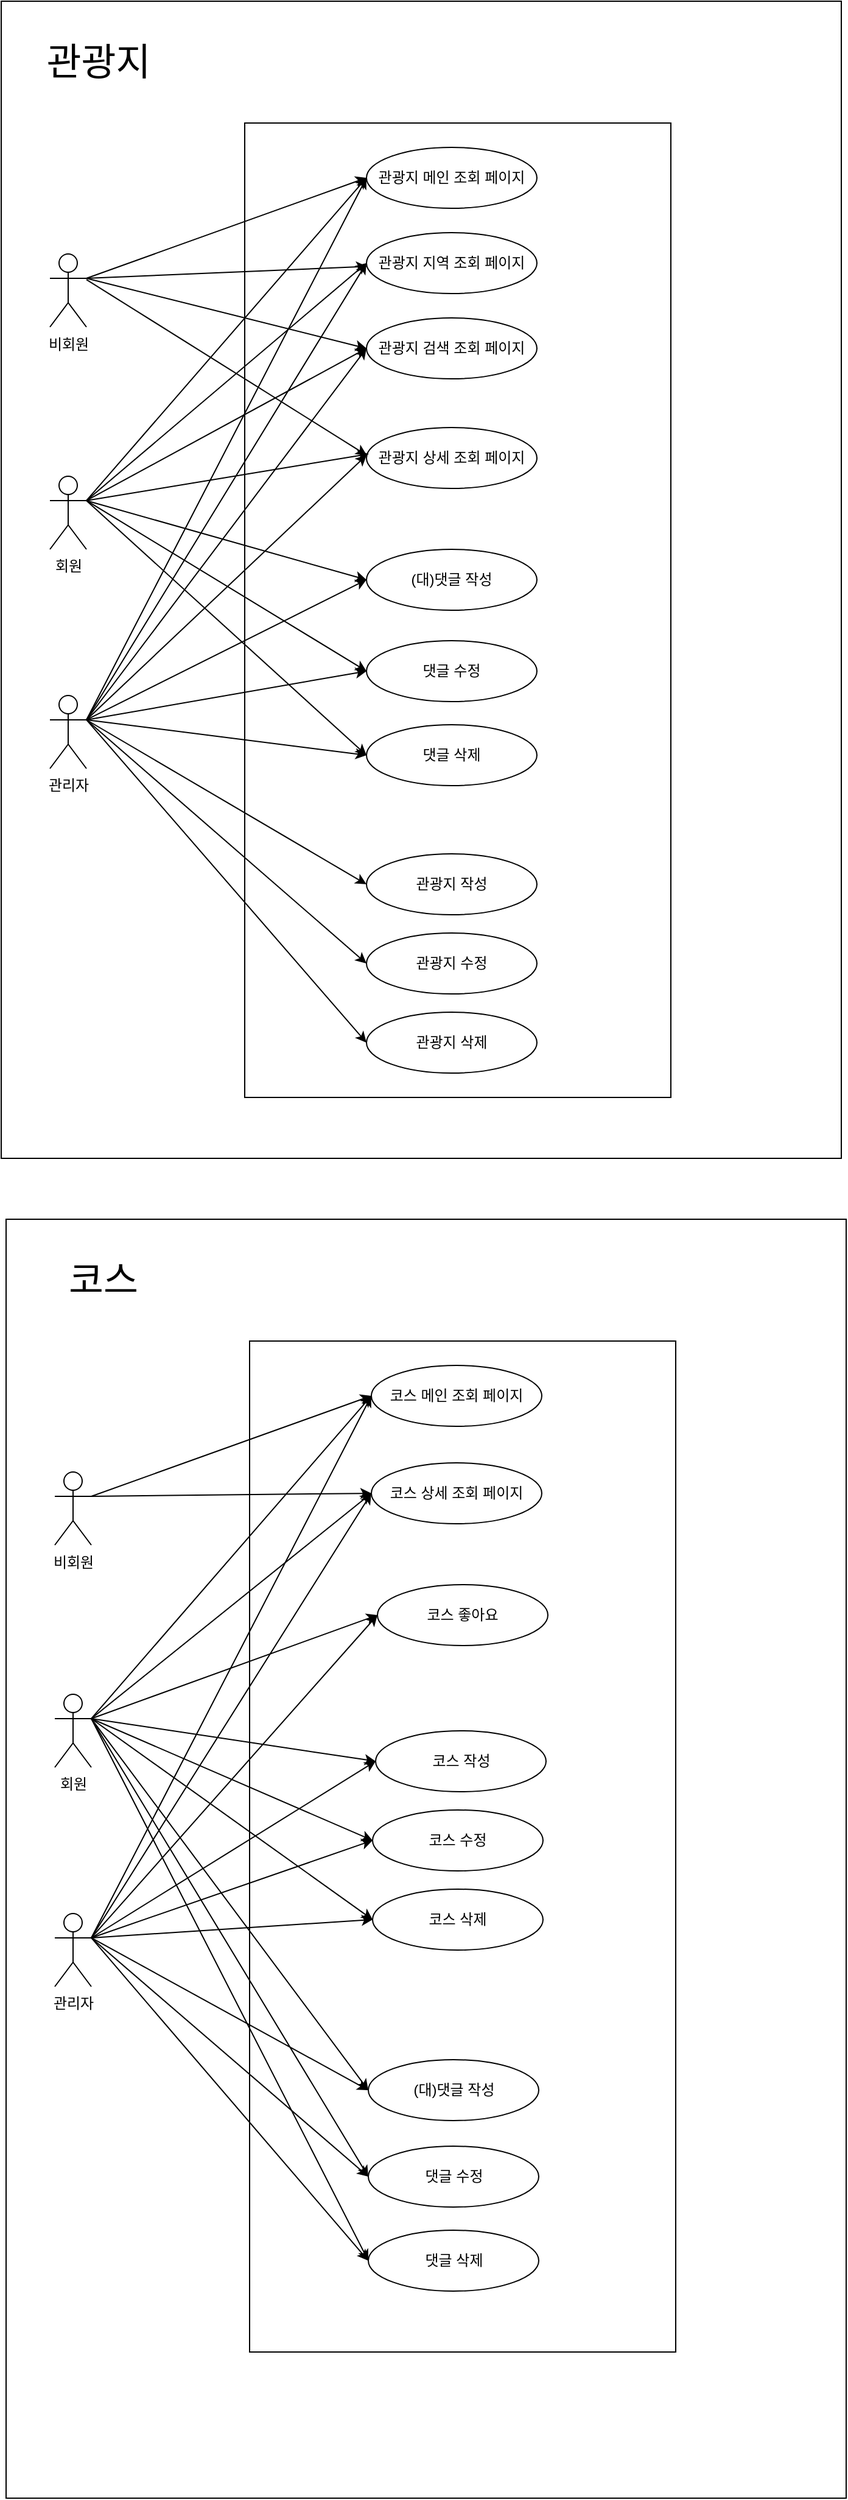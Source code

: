 <mxfile version="15.8.6" type="device"><diagram id="hNecA66DYr5GisGeDbDE" name="Page-1"><mxGraphModel dx="4228" dy="2471" grid="1" gridSize="10" guides="1" tooltips="1" connect="1" arrows="1" fold="1" page="1" pageScale="1" pageWidth="827" pageHeight="1169" math="0" shadow="0"><root><mxCell id="0"/><mxCell id="1" parent="0"/><mxCell id="R7BU8g2y3B0wDPx4ieim-75" value="" style="rounded=0;whiteSpace=wrap;html=1;align=left;" parent="1" vertex="1"><mxGeometry x="-1590" y="-1050" width="690" height="950" as="geometry"/></mxCell><mxCell id="R7BU8g2y3B0wDPx4ieim-21" value="비회원" style="shape=umlActor;verticalLabelPosition=bottom;verticalAlign=top;html=1;outlineConnect=0;" parent="1" vertex="1"><mxGeometry x="-1550" y="-842.5" width="30" height="60" as="geometry"/></mxCell><mxCell id="R7BU8g2y3B0wDPx4ieim-22" value="회원" style="shape=umlActor;verticalLabelPosition=bottom;verticalAlign=top;html=1;outlineConnect=0;" parent="1" vertex="1"><mxGeometry x="-1550" y="-660" width="30" height="60" as="geometry"/></mxCell><mxCell id="R7BU8g2y3B0wDPx4ieim-23" value="" style="rounded=0;whiteSpace=wrap;html=1;" parent="1" vertex="1"><mxGeometry x="-1390" y="-950" width="350" height="800" as="geometry"/></mxCell><mxCell id="R7BU8g2y3B0wDPx4ieim-27" value="관광지 메인 조회 페이지" style="ellipse;whiteSpace=wrap;html=1;" parent="1" vertex="1"><mxGeometry x="-1290" y="-930" width="140" height="50" as="geometry"/></mxCell><mxCell id="R7BU8g2y3B0wDPx4ieim-41" value="관리자" style="shape=umlActor;verticalLabelPosition=bottom;verticalAlign=top;html=1;outlineConnect=0;" parent="1" vertex="1"><mxGeometry x="-1550" y="-480" width="30" height="60" as="geometry"/></mxCell><mxCell id="R7BU8g2y3B0wDPx4ieim-42" value="관광지 지역 조회 페이지" style="ellipse;whiteSpace=wrap;html=1;" parent="1" vertex="1"><mxGeometry x="-1290" y="-860" width="140" height="50" as="geometry"/></mxCell><mxCell id="R7BU8g2y3B0wDPx4ieim-43" value="관광지 검색 조회 페이지" style="ellipse;whiteSpace=wrap;html=1;" parent="1" vertex="1"><mxGeometry x="-1290" y="-790" width="140" height="50" as="geometry"/></mxCell><mxCell id="R7BU8g2y3B0wDPx4ieim-46" value="" style="endArrow=classic;html=1;rounded=0;entryX=0;entryY=0.5;entryDx=0;entryDy=0;exitX=1;exitY=0.333;exitDx=0;exitDy=0;exitPerimeter=0;" parent="1" source="R7BU8g2y3B0wDPx4ieim-21" target="R7BU8g2y3B0wDPx4ieim-27" edge="1"><mxGeometry width="50" height="50" relative="1" as="geometry"><mxPoint x="-1520" y="-830" as="sourcePoint"/><mxPoint x="-1180" y="-680" as="targetPoint"/></mxGeometry></mxCell><mxCell id="R7BU8g2y3B0wDPx4ieim-47" value="" style="endArrow=classic;html=1;rounded=0;exitX=1;exitY=0.333;exitDx=0;exitDy=0;exitPerimeter=0;entryX=0;entryY=0.5;entryDx=0;entryDy=0;" parent="1" source="R7BU8g2y3B0wDPx4ieim-22" target="R7BU8g2y3B0wDPx4ieim-27" edge="1"><mxGeometry width="50" height="50" relative="1" as="geometry"><mxPoint x="-1510" y="-643.163" as="sourcePoint"/><mxPoint x="-1300" y="-900" as="targetPoint"/></mxGeometry></mxCell><mxCell id="R7BU8g2y3B0wDPx4ieim-49" value="" style="endArrow=classic;html=1;rounded=0;exitX=1;exitY=0.333;exitDx=0;exitDy=0;exitPerimeter=0;entryX=0;entryY=0.5;entryDx=0;entryDy=0;" parent="1" source="R7BU8g2y3B0wDPx4ieim-41" target="R7BU8g2y3B0wDPx4ieim-27" edge="1"><mxGeometry width="50" height="50" relative="1" as="geometry"><mxPoint x="-1510" y="-630" as="sourcePoint"/><mxPoint x="-1280" y="-895" as="targetPoint"/></mxGeometry></mxCell><mxCell id="R7BU8g2y3B0wDPx4ieim-50" value="" style="endArrow=classic;html=1;rounded=0;exitX=1;exitY=0.333;exitDx=0;exitDy=0;exitPerimeter=0;" parent="1" source="R7BU8g2y3B0wDPx4ieim-21" target="R7BU8g2y3B0wDPx4ieim-42" edge="1"><mxGeometry width="50" height="50" relative="1" as="geometry"><mxPoint x="-1510" y="-812.5" as="sourcePoint"/><mxPoint x="-1280" y="-895" as="targetPoint"/></mxGeometry></mxCell><mxCell id="R7BU8g2y3B0wDPx4ieim-51" value="" style="endArrow=classic;html=1;rounded=0;exitX=1;exitY=0.333;exitDx=0;exitDy=0;exitPerimeter=0;entryX=0;entryY=0.5;entryDx=0;entryDy=0;" parent="1" source="R7BU8g2y3B0wDPx4ieim-22" target="R7BU8g2y3B0wDPx4ieim-42" edge="1"><mxGeometry width="50" height="50" relative="1" as="geometry"><mxPoint x="-1510" y="-812.5" as="sourcePoint"/><mxPoint x="-1279.988" y="-814.533" as="targetPoint"/></mxGeometry></mxCell><mxCell id="R7BU8g2y3B0wDPx4ieim-52" value="" style="endArrow=classic;html=1;rounded=0;exitX=1;exitY=0.333;exitDx=0;exitDy=0;exitPerimeter=0;entryX=0;entryY=0.5;entryDx=0;entryDy=0;" parent="1" source="R7BU8g2y3B0wDPx4ieim-41" target="R7BU8g2y3B0wDPx4ieim-42" edge="1"><mxGeometry width="50" height="50" relative="1" as="geometry"><mxPoint x="-1510" y="-630" as="sourcePoint"/><mxPoint x="-1269.988" y="-804.533" as="targetPoint"/></mxGeometry></mxCell><mxCell id="R7BU8g2y3B0wDPx4ieim-54" value="" style="endArrow=classic;html=1;rounded=0;entryX=0;entryY=0.5;entryDx=0;entryDy=0;exitX=1;exitY=0.333;exitDx=0;exitDy=0;exitPerimeter=0;" parent="1" source="R7BU8g2y3B0wDPx4ieim-21" target="R7BU8g2y3B0wDPx4ieim-43" edge="1"><mxGeometry width="50" height="50" relative="1" as="geometry"><mxPoint x="-1510" y="-820" as="sourcePoint"/><mxPoint x="-1279.988" y="-814.533" as="targetPoint"/><Array as="points"/></mxGeometry></mxCell><mxCell id="R7BU8g2y3B0wDPx4ieim-55" value="" style="endArrow=classic;html=1;rounded=0;entryX=0;entryY=0.5;entryDx=0;entryDy=0;exitX=1;exitY=0.333;exitDx=0;exitDy=0;exitPerimeter=0;" parent="1" source="R7BU8g2y3B0wDPx4ieim-22" target="R7BU8g2y3B0wDPx4ieim-43" edge="1"><mxGeometry width="50" height="50" relative="1" as="geometry"><mxPoint x="-1500" y="-810" as="sourcePoint"/><mxPoint x="-1280" y="-735" as="targetPoint"/></mxGeometry></mxCell><mxCell id="R7BU8g2y3B0wDPx4ieim-56" value="" style="endArrow=classic;html=1;rounded=0;entryX=0;entryY=0.5;entryDx=0;entryDy=0;" parent="1" target="R7BU8g2y3B0wDPx4ieim-43" edge="1"><mxGeometry width="50" height="50" relative="1" as="geometry"><mxPoint x="-1520" y="-460" as="sourcePoint"/><mxPoint x="-1280" y="-815" as="targetPoint"/></mxGeometry></mxCell><mxCell id="R7BU8g2y3B0wDPx4ieim-57" value="관광지 작성" style="ellipse;whiteSpace=wrap;html=1;" parent="1" vertex="1"><mxGeometry x="-1290" y="-350" width="140" height="50" as="geometry"/></mxCell><mxCell id="R7BU8g2y3B0wDPx4ieim-58" value="(대)댓글 작성" style="ellipse;whiteSpace=wrap;html=1;" parent="1" vertex="1"><mxGeometry x="-1290" y="-600" width="140" height="50" as="geometry"/></mxCell><mxCell id="R7BU8g2y3B0wDPx4ieim-59" value="" style="endArrow=classic;html=1;rounded=0;exitX=1;exitY=0.333;exitDx=0;exitDy=0;exitPerimeter=0;entryX=0;entryY=0.5;entryDx=0;entryDy=0;" parent="1" source="R7BU8g2y3B0wDPx4ieim-22" target="R7BU8g2y3B0wDPx4ieim-58" edge="1"><mxGeometry width="50" height="50" relative="1" as="geometry"><mxPoint x="-1510" y="-640" as="sourcePoint"/><mxPoint x="-1280" y="-735" as="targetPoint"/></mxGeometry></mxCell><mxCell id="R7BU8g2y3B0wDPx4ieim-60" value="댓글 수정" style="ellipse;whiteSpace=wrap;html=1;" parent="1" vertex="1"><mxGeometry x="-1290" y="-525" width="140" height="50" as="geometry"/></mxCell><mxCell id="R7BU8g2y3B0wDPx4ieim-61" value="" style="endArrow=classic;html=1;rounded=0;entryX=0;entryY=0.5;entryDx=0;entryDy=0;exitX=1;exitY=0.333;exitDx=0;exitDy=0;exitPerimeter=0;" parent="1" source="R7BU8g2y3B0wDPx4ieim-41" target="R7BU8g2y3B0wDPx4ieim-58" edge="1"><mxGeometry width="50" height="50" relative="1" as="geometry"><mxPoint x="-1510" y="-450" as="sourcePoint"/><mxPoint x="-1280" y="-735" as="targetPoint"/></mxGeometry></mxCell><mxCell id="R7BU8g2y3B0wDPx4ieim-62" value="" style="endArrow=classic;html=1;rounded=0;entryX=0;entryY=0.5;entryDx=0;entryDy=0;" parent="1" target="R7BU8g2y3B0wDPx4ieim-60" edge="1"><mxGeometry width="50" height="50" relative="1" as="geometry"><mxPoint x="-1520" y="-460" as="sourcePoint"/><mxPoint x="-1280" y="-645" as="targetPoint"/></mxGeometry></mxCell><mxCell id="R7BU8g2y3B0wDPx4ieim-63" value="" style="endArrow=classic;html=1;rounded=0;exitX=1;exitY=0.333;exitDx=0;exitDy=0;exitPerimeter=0;entryX=0;entryY=0.5;entryDx=0;entryDy=0;" parent="1" source="R7BU8g2y3B0wDPx4ieim-22" target="R7BU8g2y3B0wDPx4ieim-60" edge="1"><mxGeometry width="50" height="50" relative="1" as="geometry"><mxPoint x="-1500" y="-630" as="sourcePoint"/><mxPoint x="-1290" y="-584" as="targetPoint"/></mxGeometry></mxCell><mxCell id="R7BU8g2y3B0wDPx4ieim-64" value="댓글 삭제" style="ellipse;whiteSpace=wrap;html=1;" parent="1" vertex="1"><mxGeometry x="-1290" y="-456" width="140" height="50" as="geometry"/></mxCell><mxCell id="R7BU8g2y3B0wDPx4ieim-65" value="" style="endArrow=classic;html=1;rounded=0;entryX=0;entryY=0.5;entryDx=0;entryDy=0;exitX=1;exitY=0.333;exitDx=0;exitDy=0;exitPerimeter=0;" parent="1" source="R7BU8g2y3B0wDPx4ieim-41" target="R7BU8g2y3B0wDPx4ieim-64" edge="1"><mxGeometry width="50" height="50" relative="1" as="geometry"><mxPoint x="-1510" y="-460" as="sourcePoint"/><mxPoint x="-1280" y="-574" as="targetPoint"/></mxGeometry></mxCell><mxCell id="R7BU8g2y3B0wDPx4ieim-66" value="" style="endArrow=classic;html=1;rounded=0;exitX=1;exitY=0.333;exitDx=0;exitDy=0;exitPerimeter=0;entryX=0;entryY=0.5;entryDx=0;entryDy=0;" parent="1" source="R7BU8g2y3B0wDPx4ieim-22" target="R7BU8g2y3B0wDPx4ieim-64" edge="1"><mxGeometry width="50" height="50" relative="1" as="geometry"><mxPoint x="-1510" y="-630" as="sourcePoint"/><mxPoint x="-1280" y="-570" as="targetPoint"/></mxGeometry></mxCell><mxCell id="R7BU8g2y3B0wDPx4ieim-67" value="관광지 수정" style="ellipse;whiteSpace=wrap;html=1;" parent="1" vertex="1"><mxGeometry x="-1290" y="-285" width="140" height="50" as="geometry"/></mxCell><mxCell id="R7BU8g2y3B0wDPx4ieim-68" value="관광지 삭제" style="ellipse;whiteSpace=wrap;html=1;" parent="1" vertex="1"><mxGeometry x="-1290" y="-220" width="140" height="50" as="geometry"/></mxCell><mxCell id="R7BU8g2y3B0wDPx4ieim-70" value="" style="endArrow=classic;html=1;rounded=0;entryX=0;entryY=0.5;entryDx=0;entryDy=0;" parent="1" target="R7BU8g2y3B0wDPx4ieim-57" edge="1"><mxGeometry width="50" height="50" relative="1" as="geometry"><mxPoint x="-1520" y="-460" as="sourcePoint"/><mxPoint x="-1280.0" y="-505" as="targetPoint"/></mxGeometry></mxCell><mxCell id="R7BU8g2y3B0wDPx4ieim-71" value="" style="endArrow=classic;html=1;rounded=0;entryX=0;entryY=0.5;entryDx=0;entryDy=0;" parent="1" target="R7BU8g2y3B0wDPx4ieim-67" edge="1"><mxGeometry width="50" height="50" relative="1" as="geometry"><mxPoint x="-1520" y="-460" as="sourcePoint"/><mxPoint x="-1280.0" y="-415" as="targetPoint"/></mxGeometry></mxCell><mxCell id="R7BU8g2y3B0wDPx4ieim-72" value="" style="endArrow=classic;html=1;rounded=0;entryX=0;entryY=0.5;entryDx=0;entryDy=0;exitX=1;exitY=0.333;exitDx=0;exitDy=0;exitPerimeter=0;" parent="1" source="R7BU8g2y3B0wDPx4ieim-41" target="R7BU8g2y3B0wDPx4ieim-68" edge="1"><mxGeometry width="50" height="50" relative="1" as="geometry"><mxPoint x="-1510" y="-450" as="sourcePoint"/><mxPoint x="-1275.0" y="-350" as="targetPoint"/></mxGeometry></mxCell><mxCell id="R7BU8g2y3B0wDPx4ieim-77" value="&lt;font style=&quot;font-size: 31px&quot;&gt;관광지&lt;/font&gt;" style="text;html=1;strokeColor=none;fillColor=none;align=center;verticalAlign=middle;whiteSpace=wrap;rounded=0;" parent="1" vertex="1"><mxGeometry x="-1570" y="-1030" width="120" height="60" as="geometry"/></mxCell><mxCell id="R7BU8g2y3B0wDPx4ieim-78" value="" style="rounded=0;whiteSpace=wrap;html=1;align=left;" parent="1" vertex="1"><mxGeometry x="-1586" y="-50" width="690" height="1050" as="geometry"/></mxCell><mxCell id="R7BU8g2y3B0wDPx4ieim-79" value="비회원" style="shape=umlActor;verticalLabelPosition=bottom;verticalAlign=top;html=1;outlineConnect=0;" parent="1" vertex="1"><mxGeometry x="-1546" y="157.5" width="30" height="60" as="geometry"/></mxCell><mxCell id="R7BU8g2y3B0wDPx4ieim-80" value="회원" style="shape=umlActor;verticalLabelPosition=bottom;verticalAlign=top;html=1;outlineConnect=0;" parent="1" vertex="1"><mxGeometry x="-1546" y="340" width="30" height="60" as="geometry"/></mxCell><mxCell id="R7BU8g2y3B0wDPx4ieim-81" value="" style="rounded=0;whiteSpace=wrap;html=1;" parent="1" vertex="1"><mxGeometry x="-1386" y="50" width="350" height="830" as="geometry"/></mxCell><mxCell id="R7BU8g2y3B0wDPx4ieim-82" value="코스 메인 조회 페이지" style="ellipse;whiteSpace=wrap;html=1;" parent="1" vertex="1"><mxGeometry x="-1286" y="70" width="140" height="50" as="geometry"/></mxCell><mxCell id="R7BU8g2y3B0wDPx4ieim-83" value="관리자" style="shape=umlActor;verticalLabelPosition=bottom;verticalAlign=top;html=1;outlineConnect=0;" parent="1" vertex="1"><mxGeometry x="-1546" y="520" width="30" height="60" as="geometry"/></mxCell><mxCell id="R7BU8g2y3B0wDPx4ieim-86" value="" style="endArrow=classic;html=1;rounded=0;entryX=0;entryY=0.5;entryDx=0;entryDy=0;exitX=1;exitY=0.333;exitDx=0;exitDy=0;exitPerimeter=0;" parent="1" source="R7BU8g2y3B0wDPx4ieim-79" target="R7BU8g2y3B0wDPx4ieim-82" edge="1"><mxGeometry width="50" height="50" relative="1" as="geometry"><mxPoint x="-1516" y="170" as="sourcePoint"/><mxPoint x="-1176" y="320" as="targetPoint"/></mxGeometry></mxCell><mxCell id="R7BU8g2y3B0wDPx4ieim-87" value="" style="endArrow=classic;html=1;rounded=0;exitX=1;exitY=0.333;exitDx=0;exitDy=0;exitPerimeter=0;entryX=0;entryY=0.5;entryDx=0;entryDy=0;" parent="1" source="R7BU8g2y3B0wDPx4ieim-80" target="R7BU8g2y3B0wDPx4ieim-82" edge="1"><mxGeometry width="50" height="50" relative="1" as="geometry"><mxPoint x="-1506" y="356.837" as="sourcePoint"/><mxPoint x="-1296" y="100" as="targetPoint"/></mxGeometry></mxCell><mxCell id="R7BU8g2y3B0wDPx4ieim-88" value="" style="endArrow=classic;html=1;rounded=0;exitX=1;exitY=0.333;exitDx=0;exitDy=0;exitPerimeter=0;entryX=0;entryY=0.5;entryDx=0;entryDy=0;" parent="1" source="R7BU8g2y3B0wDPx4ieim-83" target="R7BU8g2y3B0wDPx4ieim-82" edge="1"><mxGeometry width="50" height="50" relative="1" as="geometry"><mxPoint x="-1506" y="370" as="sourcePoint"/><mxPoint x="-1276" y="105" as="targetPoint"/></mxGeometry></mxCell><mxCell id="R7BU8g2y3B0wDPx4ieim-95" value="코스 작성" style="ellipse;whiteSpace=wrap;html=1;" parent="1" vertex="1"><mxGeometry x="-1282.5" y="370" width="140" height="50" as="geometry"/></mxCell><mxCell id="R7BU8g2y3B0wDPx4ieim-96" value="(대)댓글 작성" style="ellipse;whiteSpace=wrap;html=1;" parent="1" vertex="1"><mxGeometry x="-1288.5" y="640" width="140" height="50" as="geometry"/></mxCell><mxCell id="R7BU8g2y3B0wDPx4ieim-97" value="" style="endArrow=classic;html=1;rounded=0;exitX=1;exitY=0.333;exitDx=0;exitDy=0;exitPerimeter=0;entryX=0;entryY=0.5;entryDx=0;entryDy=0;" parent="1" source="R7BU8g2y3B0wDPx4ieim-80" target="R7BU8g2y3B0wDPx4ieim-96" edge="1"><mxGeometry width="50" height="50" relative="1" as="geometry"><mxPoint x="-1506" y="360" as="sourcePoint"/><mxPoint x="-1290" y="665" as="targetPoint"/></mxGeometry></mxCell><mxCell id="R7BU8g2y3B0wDPx4ieim-98" value="댓글 수정" style="ellipse;whiteSpace=wrap;html=1;" parent="1" vertex="1"><mxGeometry x="-1288.5" y="711" width="140" height="50" as="geometry"/></mxCell><mxCell id="R7BU8g2y3B0wDPx4ieim-99" value="" style="endArrow=classic;html=1;rounded=0;entryX=0;entryY=0.5;entryDx=0;entryDy=0;exitX=1;exitY=0.333;exitDx=0;exitDy=0;exitPerimeter=0;" parent="1" source="R7BU8g2y3B0wDPx4ieim-83" target="R7BU8g2y3B0wDPx4ieim-96" edge="1"><mxGeometry width="50" height="50" relative="1" as="geometry"><mxPoint x="-1506" y="550" as="sourcePoint"/><mxPoint x="-1276" y="265" as="targetPoint"/></mxGeometry></mxCell><mxCell id="R7BU8g2y3B0wDPx4ieim-100" value="" style="endArrow=classic;html=1;rounded=0;entryX=0;entryY=0.5;entryDx=0;entryDy=0;" parent="1" target="R7BU8g2y3B0wDPx4ieim-98" edge="1"><mxGeometry width="50" height="50" relative="1" as="geometry"><mxPoint x="-1516" y="540" as="sourcePoint"/><mxPoint x="-1276" y="355" as="targetPoint"/></mxGeometry></mxCell><mxCell id="R7BU8g2y3B0wDPx4ieim-101" value="" style="endArrow=classic;html=1;rounded=0;exitX=1;exitY=0.333;exitDx=0;exitDy=0;exitPerimeter=0;entryX=0;entryY=0.5;entryDx=0;entryDy=0;" parent="1" source="R7BU8g2y3B0wDPx4ieim-80" target="R7BU8g2y3B0wDPx4ieim-98" edge="1"><mxGeometry width="50" height="50" relative="1" as="geometry"><mxPoint x="-1496" y="370" as="sourcePoint"/><mxPoint x="-1286" y="420" as="targetPoint"/></mxGeometry></mxCell><mxCell id="R7BU8g2y3B0wDPx4ieim-102" value="댓글 삭제" style="ellipse;whiteSpace=wrap;html=1;" parent="1" vertex="1"><mxGeometry x="-1288.5" y="780" width="140" height="50" as="geometry"/></mxCell><mxCell id="R7BU8g2y3B0wDPx4ieim-103" value="" style="endArrow=classic;html=1;rounded=0;entryX=0;entryY=0.5;entryDx=0;entryDy=0;exitX=1;exitY=0.333;exitDx=0;exitDy=0;exitPerimeter=0;" parent="1" source="R7BU8g2y3B0wDPx4ieim-83" target="R7BU8g2y3B0wDPx4ieim-102" edge="1"><mxGeometry width="50" height="50" relative="1" as="geometry"><mxPoint x="-1506" y="540" as="sourcePoint"/><mxPoint x="-1276" y="426" as="targetPoint"/></mxGeometry></mxCell><mxCell id="R7BU8g2y3B0wDPx4ieim-104" value="" style="endArrow=classic;html=1;rounded=0;exitX=1;exitY=0.333;exitDx=0;exitDy=0;exitPerimeter=0;entryX=0;entryY=0.5;entryDx=0;entryDy=0;" parent="1" source="R7BU8g2y3B0wDPx4ieim-80" target="R7BU8g2y3B0wDPx4ieim-102" edge="1"><mxGeometry width="50" height="50" relative="1" as="geometry"><mxPoint x="-1506" y="370" as="sourcePoint"/><mxPoint x="-1276" y="430" as="targetPoint"/></mxGeometry></mxCell><mxCell id="R7BU8g2y3B0wDPx4ieim-105" value="코스 수정" style="ellipse;whiteSpace=wrap;html=1;" parent="1" vertex="1"><mxGeometry x="-1285" y="435" width="140" height="50" as="geometry"/></mxCell><mxCell id="R7BU8g2y3B0wDPx4ieim-106" value="코스 삭제" style="ellipse;whiteSpace=wrap;html=1;" parent="1" vertex="1"><mxGeometry x="-1285" y="500" width="140" height="50" as="geometry"/></mxCell><mxCell id="R7BU8g2y3B0wDPx4ieim-107" value="" style="endArrow=classic;html=1;rounded=0;entryX=0;entryY=0.5;entryDx=0;entryDy=0;" parent="1" target="R7BU8g2y3B0wDPx4ieim-95" edge="1"><mxGeometry width="50" height="50" relative="1" as="geometry"><mxPoint x="-1516" y="540" as="sourcePoint"/><mxPoint x="-1276.0" y="495" as="targetPoint"/></mxGeometry></mxCell><mxCell id="R7BU8g2y3B0wDPx4ieim-108" value="" style="endArrow=classic;html=1;rounded=0;entryX=0;entryY=0.5;entryDx=0;entryDy=0;" parent="1" target="R7BU8g2y3B0wDPx4ieim-105" edge="1"><mxGeometry width="50" height="50" relative="1" as="geometry"><mxPoint x="-1516" y="540" as="sourcePoint"/><mxPoint x="-1276.0" y="585" as="targetPoint"/></mxGeometry></mxCell><mxCell id="R7BU8g2y3B0wDPx4ieim-109" value="" style="endArrow=classic;html=1;rounded=0;entryX=0;entryY=0.5;entryDx=0;entryDy=0;exitX=1;exitY=0.333;exitDx=0;exitDy=0;exitPerimeter=0;" parent="1" source="R7BU8g2y3B0wDPx4ieim-83" target="R7BU8g2y3B0wDPx4ieim-106" edge="1"><mxGeometry width="50" height="50" relative="1" as="geometry"><mxPoint x="-1506" y="550" as="sourcePoint"/><mxPoint x="-1271.0" y="650" as="targetPoint"/></mxGeometry></mxCell><mxCell id="R7BU8g2y3B0wDPx4ieim-110" value="&lt;font style=&quot;font-size: 31px&quot;&gt;코스&lt;/font&gt;" style="text;html=1;strokeColor=none;fillColor=none;align=center;verticalAlign=middle;whiteSpace=wrap;rounded=0;" parent="1" vertex="1"><mxGeometry x="-1566" y="-30" width="120" height="60" as="geometry"/></mxCell><mxCell id="R7BU8g2y3B0wDPx4ieim-113" value="" style="endArrow=classic;html=1;rounded=0;entryX=0;entryY=0.5;entryDx=0;entryDy=0;exitX=1;exitY=0.333;exitDx=0;exitDy=0;exitPerimeter=0;" parent="1" source="R7BU8g2y3B0wDPx4ieim-80" target="R7BU8g2y3B0wDPx4ieim-95" edge="1"><mxGeometry width="50" height="50" relative="1" as="geometry"><mxPoint x="-1510" y="360" as="sourcePoint"/><mxPoint x="-1290" y="570" as="targetPoint"/></mxGeometry></mxCell><mxCell id="R7BU8g2y3B0wDPx4ieim-114" value="" style="endArrow=classic;html=1;rounded=0;exitX=1;exitY=0.333;exitDx=0;exitDy=0;exitPerimeter=0;entryX=0;entryY=0.5;entryDx=0;entryDy=0;" parent="1" source="R7BU8g2y3B0wDPx4ieim-80" target="R7BU8g2y3B0wDPx4ieim-105" edge="1"><mxGeometry width="50" height="50" relative="1" as="geometry"><mxPoint x="-1510" y="360" as="sourcePoint"/><mxPoint x="-1280" y="640" as="targetPoint"/></mxGeometry></mxCell><mxCell id="R7BU8g2y3B0wDPx4ieim-115" value="" style="endArrow=classic;html=1;rounded=0;entryX=0;entryY=0.5;entryDx=0;entryDy=0;exitX=1;exitY=0.333;exitDx=0;exitDy=0;exitPerimeter=0;" parent="1" source="R7BU8g2y3B0wDPx4ieim-80" target="R7BU8g2y3B0wDPx4ieim-106" edge="1"><mxGeometry width="50" height="50" relative="1" as="geometry"><mxPoint x="-1520" y="360" as="sourcePoint"/><mxPoint x="-1280" y="710" as="targetPoint"/></mxGeometry></mxCell><mxCell id="R7BU8g2y3B0wDPx4ieim-117" value="코스 좋아요" style="ellipse;whiteSpace=wrap;html=1;" parent="1" vertex="1"><mxGeometry x="-1281" y="250" width="140" height="50" as="geometry"/></mxCell><mxCell id="R7BU8g2y3B0wDPx4ieim-118" value="" style="endArrow=classic;html=1;rounded=0;exitX=1;exitY=0.333;exitDx=0;exitDy=0;exitPerimeter=0;entryX=0;entryY=0.5;entryDx=0;entryDy=0;" parent="1" source="R7BU8g2y3B0wDPx4ieim-80" target="R7BU8g2y3B0wDPx4ieim-117" edge="1"><mxGeometry width="50" height="50" relative="1" as="geometry"><mxPoint x="-1506" y="370" as="sourcePoint"/><mxPoint x="-1290" y="235" as="targetPoint"/></mxGeometry></mxCell><mxCell id="R7BU8g2y3B0wDPx4ieim-119" value="" style="endArrow=classic;html=1;rounded=0;exitX=1;exitY=0.333;exitDx=0;exitDy=0;exitPerimeter=0;entryX=0;entryY=0.5;entryDx=0;entryDy=0;" parent="1" source="R7BU8g2y3B0wDPx4ieim-83" target="R7BU8g2y3B0wDPx4ieim-117" edge="1"><mxGeometry width="50" height="50" relative="1" as="geometry"><mxPoint x="-1506" y="370" as="sourcePoint"/><mxPoint x="-1275.0" y="245" as="targetPoint"/></mxGeometry></mxCell><mxCell id="R7BU8g2y3B0wDPx4ieim-121" value="관광지 상세 조회 페이지" style="ellipse;whiteSpace=wrap;html=1;" parent="1" vertex="1"><mxGeometry x="-1290" y="-700" width="140" height="50" as="geometry"/></mxCell><mxCell id="R7BU8g2y3B0wDPx4ieim-126" value="" style="endArrow=classic;html=1;rounded=0;entryX=0.014;entryY=0.434;entryDx=0;entryDy=0;entryPerimeter=0;" parent="1" target="R7BU8g2y3B0wDPx4ieim-121" edge="1"><mxGeometry width="50" height="50" relative="1" as="geometry"><mxPoint x="-1520" y="-640" as="sourcePoint"/><mxPoint x="-1290" y="-675" as="targetPoint"/></mxGeometry></mxCell><mxCell id="R7BU8g2y3B0wDPx4ieim-127" value="" style="endArrow=classic;html=1;rounded=0;entryX=0.001;entryY=0.452;entryDx=0;entryDy=0;entryPerimeter=0;" parent="1" target="R7BU8g2y3B0wDPx4ieim-121" edge="1"><mxGeometry width="50" height="50" relative="1" as="geometry"><mxPoint x="-1520" y="-460" as="sourcePoint"/><mxPoint x="-1280" y="-565" as="targetPoint"/></mxGeometry></mxCell><mxCell id="R7BU8g2y3B0wDPx4ieim-128" value="" style="endArrow=classic;html=1;rounded=0;entryX=0.002;entryY=0.456;entryDx=0;entryDy=0;entryPerimeter=0;" parent="1" target="R7BU8g2y3B0wDPx4ieim-121" edge="1"><mxGeometry width="50" height="50" relative="1" as="geometry"><mxPoint x="-1520" y="-821.434" as="sourcePoint"/><mxPoint x="-1278.04" y="-668.3" as="targetPoint"/></mxGeometry></mxCell><mxCell id="R7BU8g2y3B0wDPx4ieim-129" value="코스 상세 조회 페이지" style="ellipse;whiteSpace=wrap;html=1;" parent="1" vertex="1"><mxGeometry x="-1286" y="150" width="140" height="50" as="geometry"/></mxCell><mxCell id="R7BU8g2y3B0wDPx4ieim-131" value="" style="endArrow=classic;html=1;rounded=0;exitX=1;exitY=0.333;exitDx=0;exitDy=0;exitPerimeter=0;entryX=0;entryY=0.5;entryDx=0;entryDy=0;" parent="1" source="R7BU8g2y3B0wDPx4ieim-79" target="R7BU8g2y3B0wDPx4ieim-129" edge="1"><mxGeometry width="50" height="50" relative="1" as="geometry"><mxPoint x="-1506" y="187.5" as="sourcePoint"/><mxPoint x="-1290" y="175" as="targetPoint"/></mxGeometry></mxCell><mxCell id="R7BU8g2y3B0wDPx4ieim-132" value="" style="endArrow=classic;html=1;rounded=0;exitX=1;exitY=0.333;exitDx=0;exitDy=0;exitPerimeter=0;entryX=0;entryY=0.5;entryDx=0;entryDy=0;" parent="1" source="R7BU8g2y3B0wDPx4ieim-80" target="R7BU8g2y3B0wDPx4ieim-129" edge="1"><mxGeometry width="50" height="50" relative="1" as="geometry"><mxPoint x="-1506" y="370" as="sourcePoint"/><mxPoint x="-1271.0" y="285" as="targetPoint"/></mxGeometry></mxCell><mxCell id="R7BU8g2y3B0wDPx4ieim-133" value="" style="endArrow=classic;html=1;rounded=0;entryX=0;entryY=0.5;entryDx=0;entryDy=0;exitX=1;exitY=0.333;exitDx=0;exitDy=0;exitPerimeter=0;" parent="1" source="R7BU8g2y3B0wDPx4ieim-83" target="R7BU8g2y3B0wDPx4ieim-129" edge="1"><mxGeometry width="50" height="50" relative="1" as="geometry"><mxPoint x="-1510" y="540" as="sourcePoint"/><mxPoint x="-1271.0" y="285" as="targetPoint"/></mxGeometry></mxCell></root></mxGraphModel></diagram></mxfile>